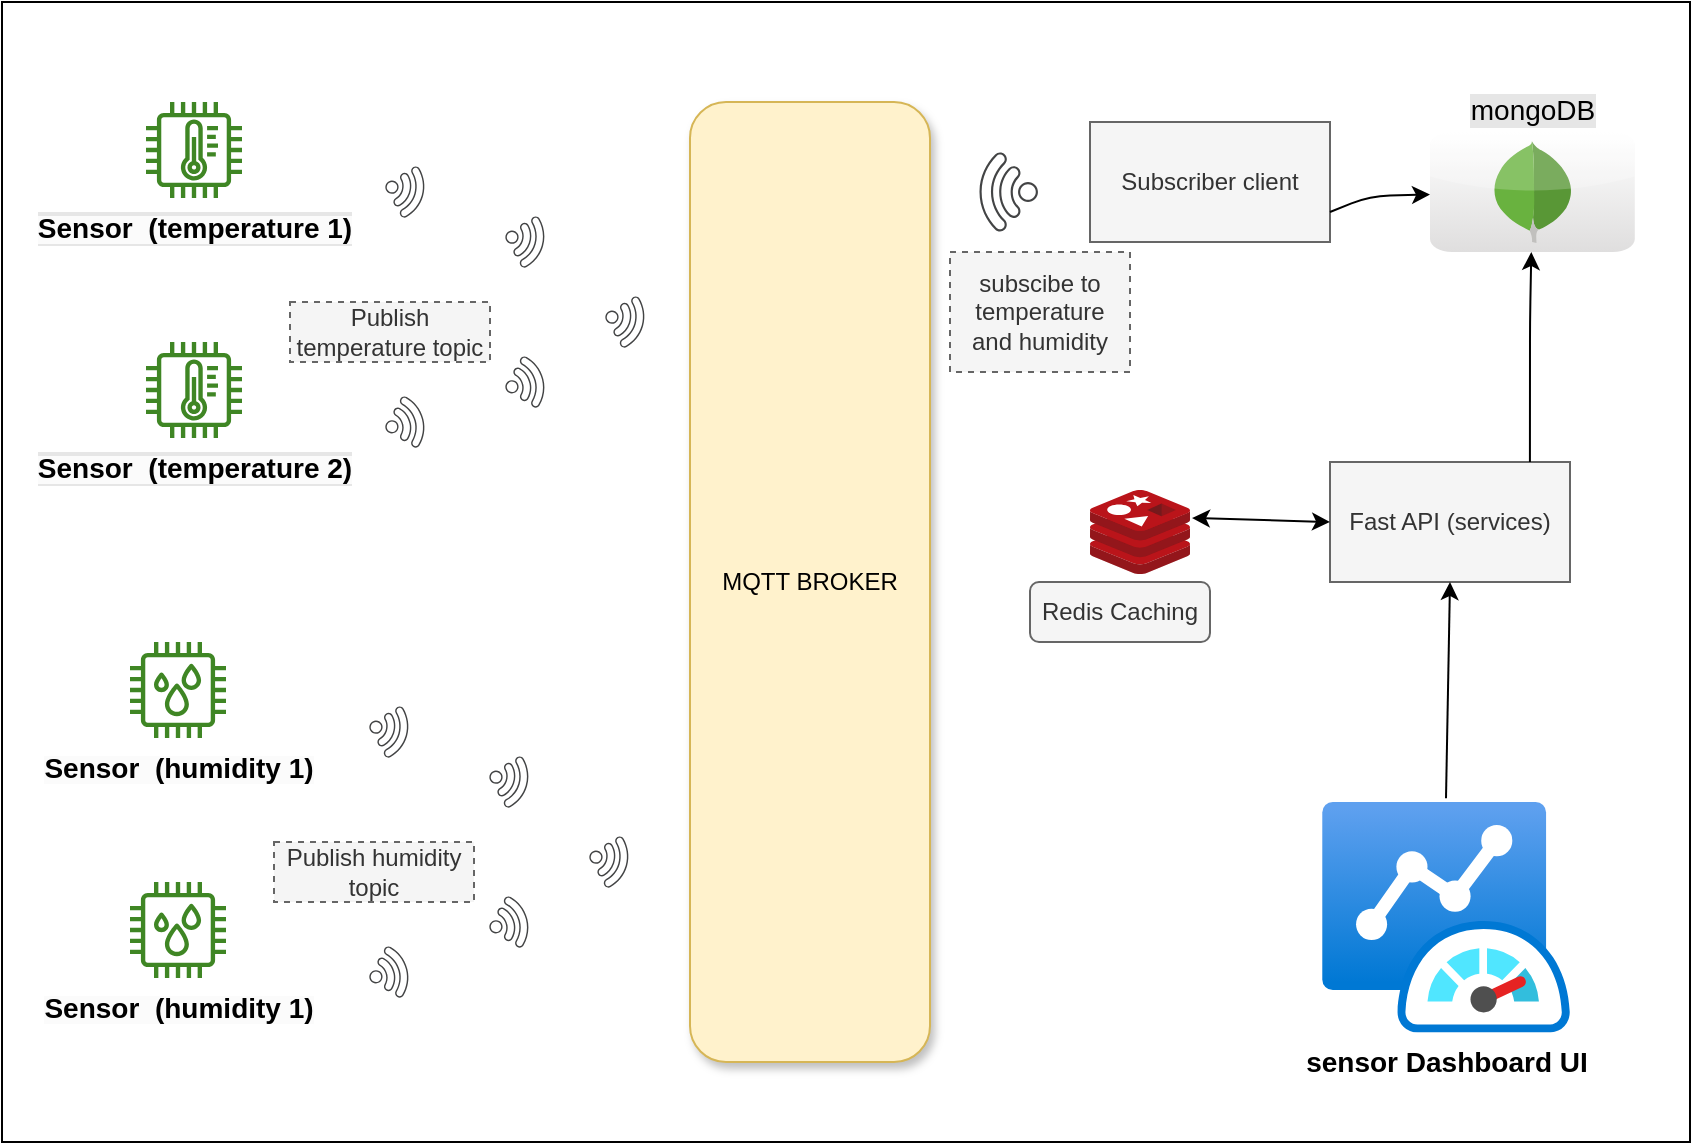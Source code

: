 <mxfile>
    <diagram id="XEpFlv33g4mPtH0KcbgP" name="Page-1">
        <mxGraphModel dx="914" dy="819" grid="1" gridSize="10" guides="1" tooltips="1" connect="1" arrows="1" fold="1" page="1" pageScale="1" pageWidth="850" pageHeight="1100" math="0" shadow="0">
            <root>
                <mxCell id="0"/>
                <mxCell id="1" parent="0"/>
                <mxCell id="67" value="" style="rounded=0;whiteSpace=wrap;html=1;" vertex="1" parent="1">
                    <mxGeometry x="6" y="260" width="844" height="570" as="geometry"/>
                </mxCell>
                <mxCell id="3" value="MQTT BROKER" style="rounded=1;whiteSpace=wrap;html=1;shadow=1;fillColor=#fff2cc;strokeColor=#d6b656;" parent="1" vertex="1">
                    <mxGeometry x="350" y="310" width="120" height="480" as="geometry"/>
                </mxCell>
                <mxCell id="20" value="" style="sketch=0;pointerEvents=1;shadow=0;dashed=0;html=1;strokeColor=none;fillColor=#434445;aspect=fixed;labelPosition=center;verticalLabelPosition=bottom;verticalAlign=top;align=center;outlineConnect=0;shape=mxgraph.vvd.wi_fi;rotation=60;" parent="1" vertex="1">
                    <mxGeometry x="200" y="345" width="20" height="20" as="geometry"/>
                </mxCell>
                <mxCell id="21" value="" style="sketch=0;pointerEvents=1;shadow=0;dashed=0;html=1;strokeColor=none;fillColor=#434445;aspect=fixed;labelPosition=center;verticalLabelPosition=bottom;verticalAlign=top;align=center;outlineConnect=0;shape=mxgraph.vvd.wi_fi;rotation=-135;" parent="1" vertex="1">
                    <mxGeometry x="490" y="340" width="30" height="30" as="geometry"/>
                </mxCell>
                <mxCell id="27" value="Publish temperature topic&lt;br&gt;" style="text;html=1;align=center;verticalAlign=middle;whiteSpace=wrap;rounded=0;dashed=1;fillColor=#f5f5f5;strokeColor=#666666;fontColor=#333333;" parent="1" vertex="1">
                    <mxGeometry x="150" y="410" width="100" height="30" as="geometry"/>
                </mxCell>
                <mxCell id="31" value="subscibe to temperature and humidity&lt;br&gt;" style="text;html=1;strokeColor=#666666;fillColor=#f5f5f5;align=center;verticalAlign=middle;whiteSpace=wrap;rounded=0;dashed=1;fontColor=#333333;" parent="1" vertex="1">
                    <mxGeometry x="480" y="385" width="90" height="60" as="geometry"/>
                </mxCell>
                <mxCell id="32" value="Subscriber client" style="rounded=0;whiteSpace=wrap;html=1;fillColor=#f5f5f5;fontColor=#333333;strokeColor=#666666;" parent="1" vertex="1">
                    <mxGeometry x="550" y="320" width="120" height="60" as="geometry"/>
                </mxCell>
                <mxCell id="36" value="" style="endArrow=classic;html=1;exitX=1;exitY=0.75;exitDx=0;exitDy=0;" parent="1" source="32" target="66" edge="1">
                    <mxGeometry width="50" height="50" relative="1" as="geometry">
                        <mxPoint x="400" y="680" as="sourcePoint"/>
                        <mxPoint x="737" y="357.02" as="targetPoint"/>
                        <Array as="points">
                            <mxPoint x="690" y="357"/>
                        </Array>
                    </mxGeometry>
                </mxCell>
                <mxCell id="37" value="Fast API (services)&lt;br&gt;" style="rounded=0;whiteSpace=wrap;html=1;fillColor=#f5f5f5;fontColor=#333333;strokeColor=#666666;" parent="1" vertex="1">
                    <mxGeometry x="670" y="490" width="120" height="60" as="geometry"/>
                </mxCell>
                <mxCell id="38" value="" style="sketch=0;aspect=fixed;html=1;points=[];align=center;image;fontSize=12;image=img/lib/mscae/Cache_Redis_Product.svg;fillColor=none;" parent="1" vertex="1">
                    <mxGeometry x="550" y="504" width="50" height="42" as="geometry"/>
                </mxCell>
                <mxCell id="41" value="" style="endArrow=classic;startArrow=classic;html=1;entryX=0;entryY=0.5;entryDx=0;entryDy=0;exitX=1.02;exitY=0.333;exitDx=0;exitDy=0;exitPerimeter=0;" parent="1" source="38" target="37" edge="1">
                    <mxGeometry width="50" height="50" relative="1" as="geometry">
                        <mxPoint x="400" y="560" as="sourcePoint"/>
                        <mxPoint x="450" y="510" as="targetPoint"/>
                    </mxGeometry>
                </mxCell>
                <mxCell id="42" value="Redis Caching" style="rounded=1;whiteSpace=wrap;html=1;fillColor=#f5f5f5;fontColor=#333333;strokeColor=#666666;" parent="1" vertex="1">
                    <mxGeometry x="520" y="550" width="90" height="30" as="geometry"/>
                </mxCell>
                <mxCell id="43" value="" style="endArrow=classic;html=1;exitX=0.833;exitY=0;exitDx=0;exitDy=0;exitPerimeter=0;" parent="1" source="37" target="66" edge="1">
                    <mxGeometry width="50" height="50" relative="1" as="geometry">
                        <mxPoint x="770" y="480" as="sourcePoint"/>
                        <mxPoint x="830" y="360" as="targetPoint"/>
                        <Array as="points">
                            <mxPoint x="770" y="420"/>
                        </Array>
                    </mxGeometry>
                </mxCell>
                <mxCell id="46" value="&lt;b&gt;&lt;font style=&quot;font-size: 14px;&quot;&gt;sensor Dashboard UI&lt;br&gt;&lt;br&gt;&lt;/font&gt;&lt;/b&gt;" style="aspect=fixed;html=1;points=[];align=center;image;fontSize=12;image=img/lib/azure2/other/Azure_Monitor_Dashboard.svg;fillColor=none;" parent="1" vertex="1">
                    <mxGeometry x="666" y="660" width="124" height="115.25" as="geometry"/>
                </mxCell>
                <mxCell id="47" value="" style="endArrow=classic;html=1;fontSize=14;entryX=0.5;entryY=1;entryDx=0;entryDy=0;exitX=0.5;exitY=-0.016;exitDx=0;exitDy=0;exitPerimeter=0;" parent="1" source="46" target="37" edge="1">
                    <mxGeometry width="50" height="50" relative="1" as="geometry">
                        <mxPoint x="730" y="610" as="sourcePoint"/>
                        <mxPoint x="450" y="510" as="targetPoint"/>
                    </mxGeometry>
                </mxCell>
                <mxCell id="48" value="&lt;span style=&quot;color: rgb(0, 0, 0); background-color: rgb(251, 251, 251);&quot;&gt;&lt;b&gt;&lt;font style=&quot;font-size: 14px;&quot;&gt;Sensor&amp;nbsp; (temperature 1)&lt;/font&gt;&lt;/b&gt;&lt;/span&gt;" style="sketch=0;outlineConnect=0;fontColor=#232F3E;gradientColor=none;fillColor=#3F8624;strokeColor=none;dashed=0;verticalLabelPosition=bottom;verticalAlign=top;align=center;html=1;fontSize=12;fontStyle=0;aspect=fixed;pointerEvents=1;shape=mxgraph.aws4.iot_thing_temperature_sensor;labelBackgroundColor=#E6E6E6;" parent="1" vertex="1">
                    <mxGeometry x="78" y="310" width="48" height="48" as="geometry"/>
                </mxCell>
                <mxCell id="52" value="" style="sketch=0;pointerEvents=1;shadow=0;dashed=0;html=1;strokeColor=none;fillColor=#434445;aspect=fixed;labelPosition=center;verticalLabelPosition=bottom;verticalAlign=top;align=center;outlineConnect=0;shape=mxgraph.vvd.wi_fi;rotation=60;" parent="1" vertex="1">
                    <mxGeometry x="260" y="370" width="20" height="20" as="geometry"/>
                </mxCell>
                <mxCell id="54" value="" style="sketch=0;pointerEvents=1;shadow=0;dashed=0;html=1;strokeColor=none;fillColor=#434445;aspect=fixed;labelPosition=center;verticalLabelPosition=bottom;verticalAlign=top;align=center;outlineConnect=0;shape=mxgraph.vvd.wi_fi;rotation=30;" parent="1" vertex="1">
                    <mxGeometry x="200" y="460" width="20" height="20" as="geometry"/>
                </mxCell>
                <mxCell id="55" value="&lt;span style=&quot;color: rgb(0, 0, 0); background-color: rgb(251, 251, 251);&quot;&gt;&lt;b&gt;&lt;font style=&quot;font-size: 14px;&quot;&gt;Sensor&amp;nbsp; (temperature 2)&lt;/font&gt;&lt;/b&gt;&lt;/span&gt;" style="sketch=0;outlineConnect=0;fontColor=#232F3E;gradientColor=none;fillColor=#3F8624;strokeColor=none;dashed=0;verticalLabelPosition=bottom;verticalAlign=top;align=center;html=1;fontSize=12;fontStyle=0;aspect=fixed;pointerEvents=1;shape=mxgraph.aws4.iot_thing_temperature_sensor;labelBackgroundColor=#E6E6E6;" parent="1" vertex="1">
                    <mxGeometry x="78" y="430" width="48" height="48" as="geometry"/>
                </mxCell>
                <mxCell id="56" value="" style="sketch=0;pointerEvents=1;shadow=0;dashed=0;html=1;strokeColor=none;fillColor=#434445;aspect=fixed;labelPosition=center;verticalLabelPosition=bottom;verticalAlign=top;align=center;outlineConnect=0;shape=mxgraph.vvd.wi_fi;rotation=30;" parent="1" vertex="1">
                    <mxGeometry x="260" y="440" width="20" height="20" as="geometry"/>
                </mxCell>
                <mxCell id="57" value="" style="sketch=0;pointerEvents=1;shadow=0;dashed=0;html=1;strokeColor=none;fillColor=#434445;aspect=fixed;labelPosition=center;verticalLabelPosition=bottom;verticalAlign=top;align=center;outlineConnect=0;shape=mxgraph.vvd.wi_fi;rotation=60;" parent="1" vertex="1">
                    <mxGeometry x="310" y="410" width="20" height="20" as="geometry"/>
                </mxCell>
                <mxCell id="58" value="" style="sketch=0;pointerEvents=1;shadow=0;dashed=0;html=1;strokeColor=none;fillColor=#434445;aspect=fixed;labelPosition=center;verticalLabelPosition=bottom;verticalAlign=top;align=center;outlineConnect=0;shape=mxgraph.vvd.wi_fi;rotation=60;" parent="1" vertex="1">
                    <mxGeometry x="192" y="615" width="20" height="20" as="geometry"/>
                </mxCell>
                <mxCell id="59" value="Publish humidity topic" style="text;html=1;strokeColor=#666666;fillColor=#f5f5f5;align=center;verticalAlign=middle;whiteSpace=wrap;rounded=0;dashed=1;fontColor=#333333;" parent="1" vertex="1">
                    <mxGeometry x="142" y="680" width="100" height="30" as="geometry"/>
                </mxCell>
                <mxCell id="60" value="&lt;span style=&quot;color: rgb(0, 0, 0); background-color: rgb(251, 251, 251);&quot;&gt;&lt;b&gt;&lt;font style=&quot;font-size: 14px;&quot;&gt;Sensor&amp;nbsp; (humidity 1)&lt;/font&gt;&lt;/b&gt;&lt;/span&gt;" style="sketch=0;outlineConnect=0;fontColor=#232F3E;gradientColor=none;fillColor=#3F8624;strokeColor=none;dashed=0;verticalLabelPosition=bottom;verticalAlign=top;align=center;html=1;fontSize=12;fontStyle=0;aspect=fixed;pointerEvents=1;shape=mxgraph.aws4.iot_thing_humidity_sensor;fontFamily=Helvetica;" parent="1" vertex="1">
                    <mxGeometry x="70" y="580" width="48" height="48" as="geometry"/>
                </mxCell>
                <mxCell id="61" value="" style="sketch=0;pointerEvents=1;shadow=0;dashed=0;html=1;strokeColor=none;fillColor=#434445;aspect=fixed;labelPosition=center;verticalLabelPosition=bottom;verticalAlign=top;align=center;outlineConnect=0;shape=mxgraph.vvd.wi_fi;rotation=60;" parent="1" vertex="1">
                    <mxGeometry x="252" y="640" width="20" height="20" as="geometry"/>
                </mxCell>
                <mxCell id="62" value="" style="sketch=0;pointerEvents=1;shadow=0;dashed=0;html=1;strokeColor=none;fillColor=#434445;aspect=fixed;labelPosition=center;verticalLabelPosition=bottom;verticalAlign=top;align=center;outlineConnect=0;shape=mxgraph.vvd.wi_fi;rotation=30;" parent="1" vertex="1">
                    <mxGeometry x="192" y="735" width="20" height="20" as="geometry"/>
                </mxCell>
                <mxCell id="63" value="&lt;span style=&quot;color: rgb(0, 0, 0); background-color: rgb(251, 251, 251);&quot;&gt;&lt;b&gt;&lt;font style=&quot;font-size: 14px;&quot;&gt;Sensor&amp;nbsp; (humidity 1)&lt;/font&gt;&lt;/b&gt;&lt;/span&gt;" style="sketch=0;outlineConnect=0;fontColor=#232F3E;gradientColor=none;fillColor=#3F8624;strokeColor=none;dashed=0;verticalLabelPosition=bottom;verticalAlign=top;align=center;html=1;fontSize=12;fontStyle=0;aspect=fixed;pointerEvents=1;shape=mxgraph.aws4.iot_thing_humidity_sensor;fontFamily=Helvetica;" parent="1" vertex="1">
                    <mxGeometry x="70" y="700" width="48" height="48" as="geometry"/>
                </mxCell>
                <mxCell id="64" value="" style="sketch=0;pointerEvents=1;shadow=0;dashed=0;html=1;strokeColor=none;fillColor=#434445;aspect=fixed;labelPosition=center;verticalLabelPosition=bottom;verticalAlign=top;align=center;outlineConnect=0;shape=mxgraph.vvd.wi_fi;rotation=30;" parent="1" vertex="1">
                    <mxGeometry x="252" y="710" width="20" height="20" as="geometry"/>
                </mxCell>
                <mxCell id="65" value="" style="sketch=0;pointerEvents=1;shadow=0;dashed=0;html=1;strokeColor=none;fillColor=#434445;aspect=fixed;labelPosition=center;verticalLabelPosition=bottom;verticalAlign=top;align=center;outlineConnect=0;shape=mxgraph.vvd.wi_fi;rotation=60;" parent="1" vertex="1">
                    <mxGeometry x="302" y="680" width="20" height="20" as="geometry"/>
                </mxCell>
                <mxCell id="66" value="mongoDB" style="dashed=0;outlineConnect=0;html=1;align=center;labelPosition=center;verticalLabelPosition=top;verticalAlign=bottom;shape=mxgraph.webicons.mongodb;gradientColor=#DFDEDE;labelBackgroundColor=#E6E6E6;strokeColor=#006600;fontSize=14;horizontal=1;" parent="1" vertex="1">
                    <mxGeometry x="720" y="325" width="102.4" height="60" as="geometry"/>
                </mxCell>
            </root>
        </mxGraphModel>
    </diagram>
</mxfile>